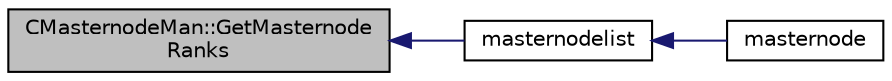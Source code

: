 digraph "CMasternodeMan::GetMasternodeRanks"
{
  edge [fontname="Helvetica",fontsize="10",labelfontname="Helvetica",labelfontsize="10"];
  node [fontname="Helvetica",fontsize="10",shape=record];
  rankdir="LR";
  Node1871 [label="CMasternodeMan::GetMasternode\lRanks",height=0.2,width=0.4,color="black", fillcolor="grey75", style="filled", fontcolor="black"];
  Node1871 -> Node1872 [dir="back",color="midnightblue",fontsize="10",style="solid",fontname="Helvetica"];
  Node1872 [label="masternodelist",height=0.2,width=0.4,color="black", fillcolor="white", style="filled",URL="$d5/d6b/rpcstashedsend_8cpp.html#a3a7ed7e37f21eb2912afc6e776f7236c"];
  Node1872 -> Node1873 [dir="back",color="midnightblue",fontsize="10",style="solid",fontname="Helvetica"];
  Node1873 [label="masternode",height=0.2,width=0.4,color="black", fillcolor="white", style="filled",URL="$d5/d6b/rpcstashedsend_8cpp.html#a30609e443aeb47c29ed0878d16b1b5e1"];
}
